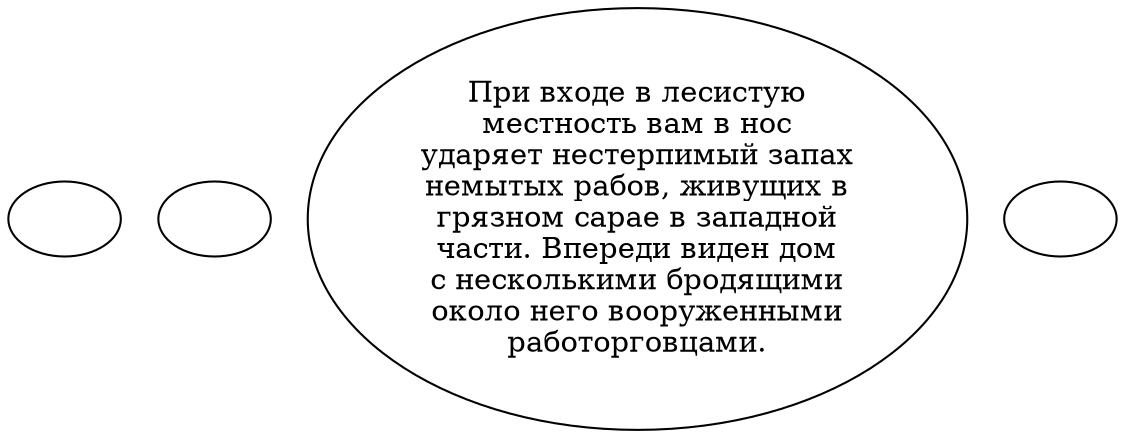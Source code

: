 digraph slvcm1 {
  "start" [style=filled       fillcolor="#FFFFFF"       color="#000000"]
  "start" [label=""]
  "map_exit_p_proc" [style=filled       fillcolor="#FFFFFF"       color="#000000"]
  "map_exit_p_proc" [label=""]
  "map_enter_p_proc" [style=filled       fillcolor="#FFFFFF"       color="#000000"]
  "map_enter_p_proc" [label="При входе в лесистую\nместность вам в нос\nударяет нестерпимый запах\nнемытых рабов, живущих в\nгрязном сарае в западной\nчасти. Впереди виден дом\nс несколькими бродящими\nоколо него вооруженными\nработорговцами."]
  "map_update_p_proc" [style=filled       fillcolor="#FFFFFF"       color="#000000"]
  "map_update_p_proc" [label=""]
}
